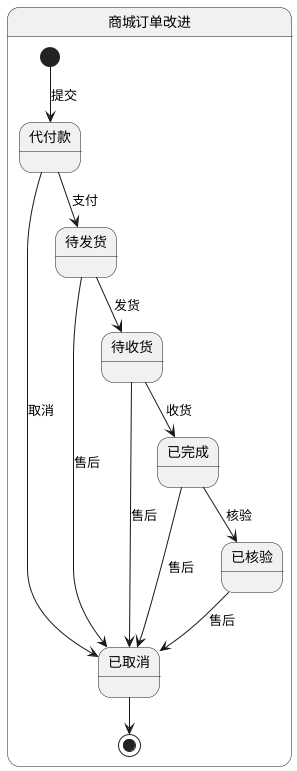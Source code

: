 @startuml

state 商城订单改进 {

    [*] --> 代付款 : 提交

    代付款 --> 已取消 : 取消

    代付款 --> 待发货 : 支付

    待发货 --> 已取消 : 售后

    待发货 --> 待收货 : 发货

    待收货 --> 已取消 : 售后

    待收货 --> 已完成 : 收货

    已完成 --> 已取消 : 售后

    已完成 --> 已核验 : 核验

    已核验 --> 已取消 : 售后

    已取消 --> [*]

}

@enduml